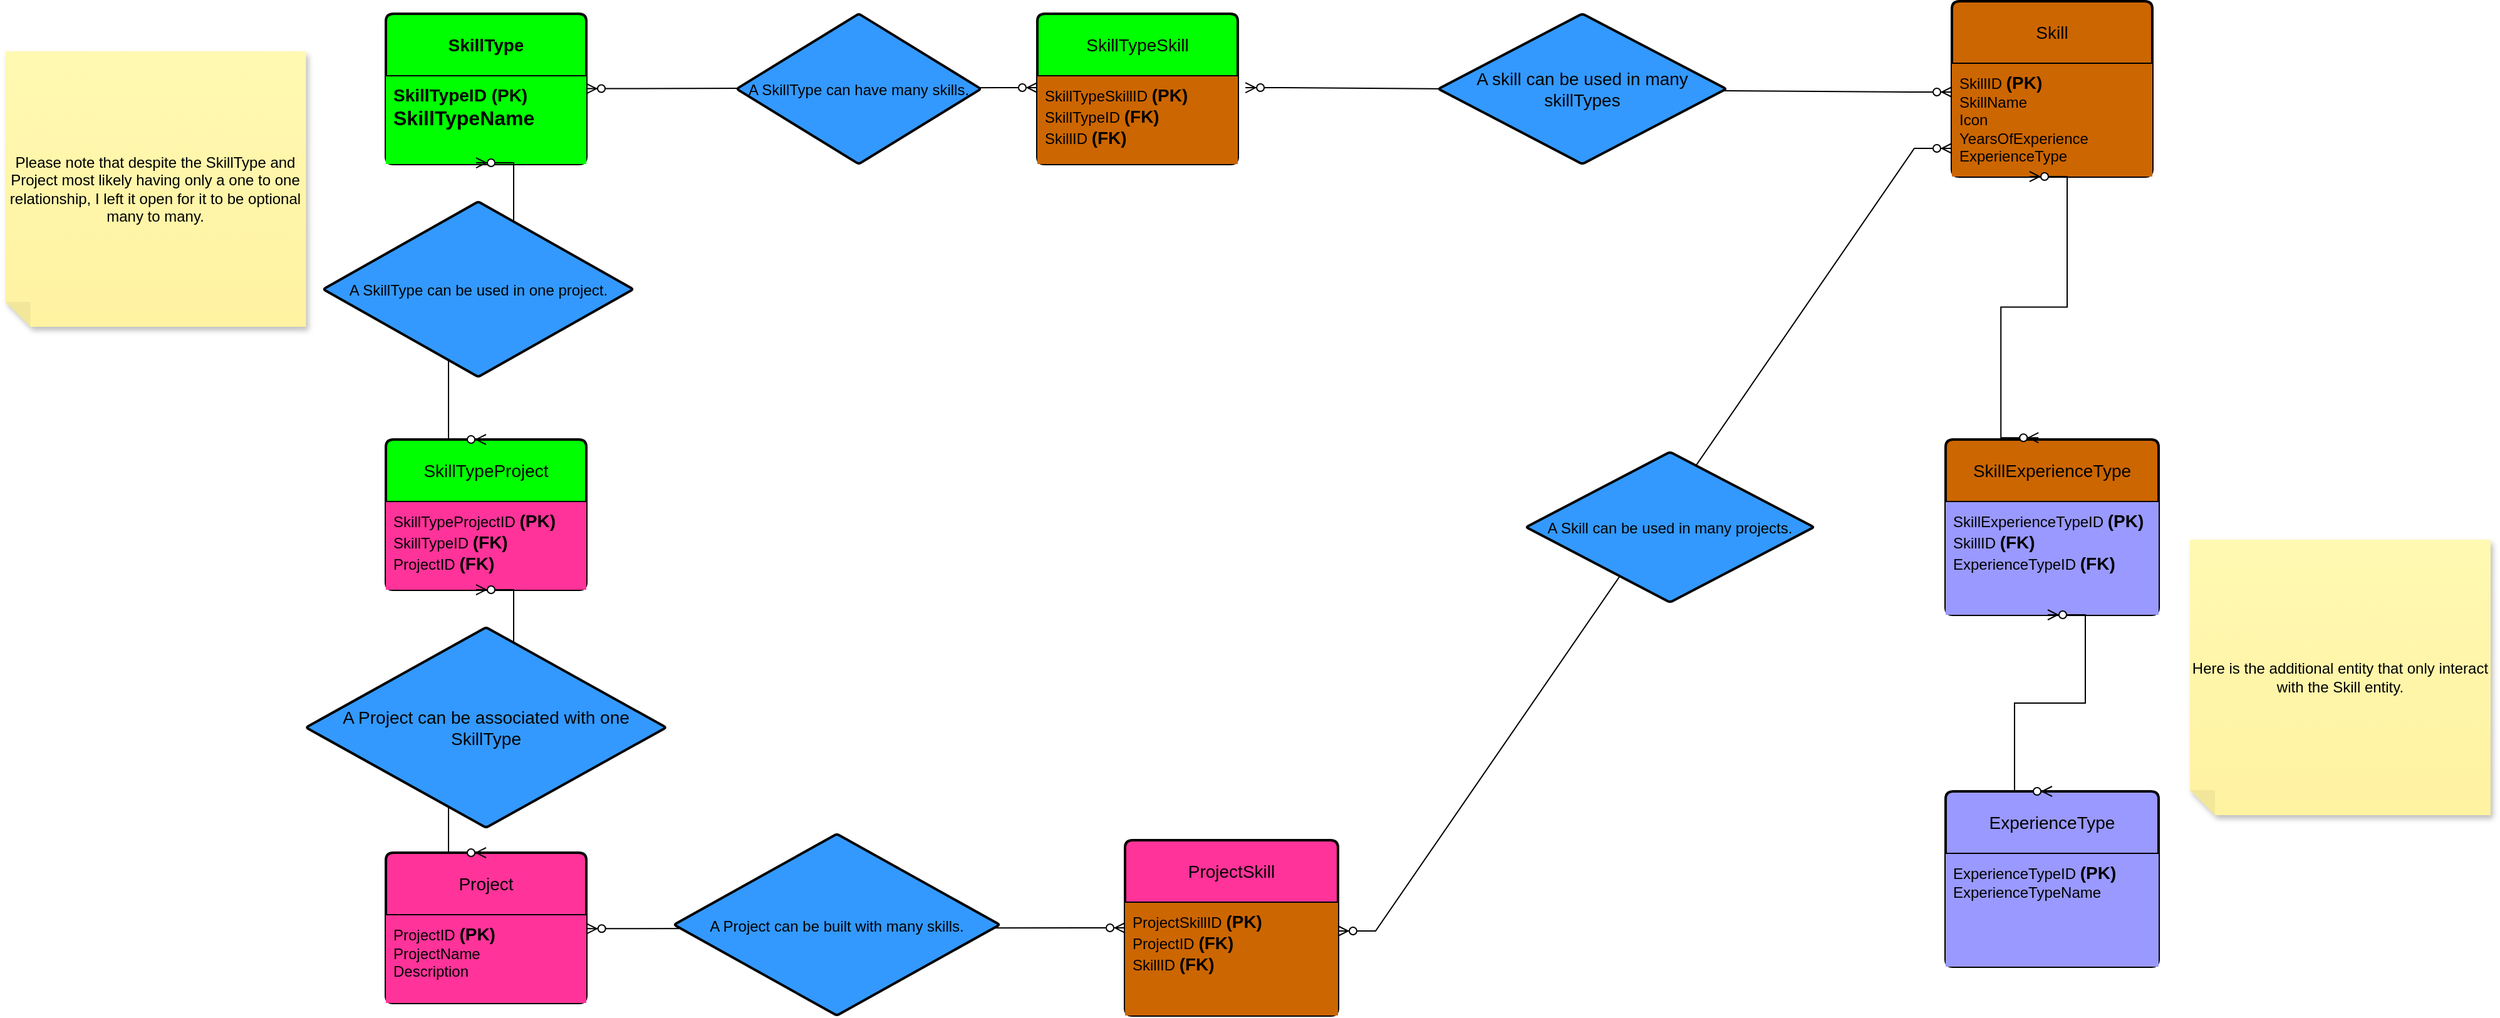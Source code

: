 <mxfile version="24.9.0">
  <diagram id="R2lEEEUBdFMjLlhIrx00" name="ER Diagram">
    <mxGraphModel dx="3601" dy="2231" grid="1" gridSize="10" guides="1" tooltips="1" connect="1" arrows="1" fold="1" page="1" pageScale="1" pageWidth="850" pageHeight="1100" math="0" shadow="0" extFonts="Permanent Marker^https://fonts.googleapis.com/css?family=Permanent+Marker">
      <root>
        <mxCell id="0" />
        <mxCell id="1" parent="0" />
        <mxCell id="2te_wfa_4X3YV4hR2Sw0-1" value="Skill" style="swimlane;childLayout=stackLayout;horizontal=1;startSize=50;horizontalStack=0;rounded=1;fontSize=14;fontStyle=0;strokeWidth=2;resizeParent=0;resizeLast=1;shadow=0;dashed=0;align=center;arcSize=4;whiteSpace=wrap;html=1;fillColor=#CC6600;" parent="1" vertex="1">
          <mxGeometry x="1260" y="50" width="160" height="140" as="geometry" />
        </mxCell>
        <mxCell id="2te_wfa_4X3YV4hR2Sw0-2" value="SkillID&amp;nbsp;&lt;b&gt;&lt;font style=&quot;font-size: 14px;&quot;&gt;(PK)&lt;/font&gt;&lt;/b&gt;&lt;div&gt;SkillName&lt;/div&gt;&lt;div&gt;Icon&lt;/div&gt;&lt;div&gt;YearsOfExperience&lt;/div&gt;&lt;div&gt;ExperienceType&lt;/div&gt;" style="align=left;strokeColor=none;fillColor=#CC6600;spacingLeft=4;fontSize=12;verticalAlign=top;resizable=0;rotatable=0;part=1;html=1;" parent="2te_wfa_4X3YV4hR2Sw0-1" vertex="1">
          <mxGeometry y="50" width="160" height="90" as="geometry" />
        </mxCell>
        <mxCell id="2te_wfa_4X3YV4hR2Sw0-3" value="ProjectSkill" style="swimlane;childLayout=stackLayout;horizontal=1;startSize=50;horizontalStack=0;rounded=1;fontSize=14;fontStyle=0;strokeWidth=2;resizeParent=0;resizeLast=1;shadow=0;dashed=0;align=center;arcSize=4;whiteSpace=wrap;html=1;fillColor=#FF3399;" parent="1" vertex="1">
          <mxGeometry x="600" y="720" width="170" height="140" as="geometry" />
        </mxCell>
        <mxCell id="2te_wfa_4X3YV4hR2Sw0-4" value="ProjectSkillID&amp;nbsp;&lt;b&gt;&lt;font style=&quot;font-size: 14px;&quot;&gt;(PK)&lt;/font&gt;&lt;/b&gt;&lt;div&gt;ProjectID&amp;nbsp;&lt;b style=&quot;background-color: initial;&quot;&gt;&lt;font style=&quot;font-size: 14px;&quot;&gt;(FK)&lt;/font&gt;&lt;/b&gt;&lt;/div&gt;&lt;div&gt;SkillID&amp;nbsp;&lt;b style=&quot;background-color: initial;&quot;&gt;&lt;font style=&quot;font-size: 14px;&quot;&gt;(FK)&lt;/font&gt;&lt;/b&gt;&lt;/div&gt;" style="align=left;strokeColor=none;fillColor=#CC6600;spacingLeft=4;fontSize=12;verticalAlign=top;resizable=1;rotatable=0;part=1;html=1;" parent="2te_wfa_4X3YV4hR2Sw0-3" vertex="1">
          <mxGeometry y="50" width="170" height="90" as="geometry" />
        </mxCell>
        <mxCell id="2te_wfa_4X3YV4hR2Sw0-5" value="" style="edgeStyle=entityRelationEdgeStyle;fontSize=12;html=1;endArrow=ERzeroToMany;endFill=1;startArrow=ERzeroToMany;rounded=0;entryX=0;entryY=0.25;entryDx=0;entryDy=0;exitX=1.038;exitY=0.129;exitDx=0;exitDy=0;exitPerimeter=0;" parent="1" source="2te_wfa_4X3YV4hR2Sw0-15" target="2te_wfa_4X3YV4hR2Sw0-2" edge="1">
          <mxGeometry width="100" height="100" relative="1" as="geometry">
            <mxPoint x="850" y="123" as="sourcePoint" />
            <mxPoint x="230" y="590" as="targetPoint" />
            <Array as="points">
              <mxPoint x="60" y="530" />
            </Array>
          </mxGeometry>
        </mxCell>
        <mxCell id="2te_wfa_4X3YV4hR2Sw0-10" value="Project" style="swimlane;childLayout=stackLayout;horizontal=1;startSize=50;horizontalStack=0;rounded=1;fontSize=14;fontStyle=0;strokeWidth=2;resizeParent=0;resizeLast=1;shadow=0;dashed=0;align=center;arcSize=4;whiteSpace=wrap;html=1;fillColor=#FF3399;" parent="1" vertex="1">
          <mxGeometry x="10" y="730" width="160" height="120" as="geometry" />
        </mxCell>
        <mxCell id="2te_wfa_4X3YV4hR2Sw0-11" value="ProjectID&amp;nbsp;&lt;b&gt;&lt;font style=&quot;font-size: 14px;&quot;&gt;(PK)&lt;/font&gt;&lt;/b&gt;&lt;div&gt;ProjectName&lt;/div&gt;&lt;div&gt;Description&lt;/div&gt;&lt;div&gt;&lt;br&gt;&lt;/div&gt;" style="align=left;strokeColor=none;fillColor=#FF3399;spacingLeft=4;fontSize=12;verticalAlign=top;resizable=0;rotatable=0;part=1;html=1;" parent="2te_wfa_4X3YV4hR2Sw0-10" vertex="1">
          <mxGeometry y="50" width="160" height="70" as="geometry" />
        </mxCell>
        <mxCell id="2te_wfa_4X3YV4hR2Sw0-14" value="SkillTypeSkill" style="swimlane;childLayout=stackLayout;horizontal=1;startSize=50;horizontalStack=0;rounded=1;fontSize=14;fontStyle=0;strokeWidth=2;resizeParent=0;resizeLast=1;shadow=0;dashed=0;align=center;arcSize=4;whiteSpace=wrap;html=1;fillColor=#00FF00;" parent="1" vertex="1">
          <mxGeometry x="530" y="60" width="160" height="120" as="geometry" />
        </mxCell>
        <mxCell id="2te_wfa_4X3YV4hR2Sw0-15" value="SkillTypeSkillID&amp;nbsp;&lt;b&gt;&lt;font style=&quot;font-size: 14px;&quot;&gt;(PK)&lt;/font&gt;&lt;/b&gt;&lt;div&gt;SkillTypeID&amp;nbsp;&lt;b style=&quot;background-color: initial;&quot;&gt;&lt;font style=&quot;font-size: 14px;&quot;&gt;(FK)&lt;/font&gt;&lt;/b&gt;&lt;/div&gt;&lt;div&gt;SkillID&amp;nbsp;&lt;b style=&quot;background-color: initial;&quot;&gt;&lt;font style=&quot;font-size: 14px;&quot;&gt;(FK)&lt;/font&gt;&lt;/b&gt;&lt;/div&gt;" style="align=left;strokeColor=none;fillColor=#CC6600;spacingLeft=4;fontSize=12;verticalAlign=top;resizable=0;rotatable=0;part=1;html=1;" parent="2te_wfa_4X3YV4hR2Sw0-14" vertex="1">
          <mxGeometry y="50" width="160" height="70" as="geometry" />
        </mxCell>
        <mxCell id="2te_wfa_4X3YV4hR2Sw0-19" value="" style="edgeStyle=entityRelationEdgeStyle;fontSize=12;html=1;endArrow=ERzeroToMany;endFill=1;startArrow=ERzeroToMany;rounded=0;" parent="1" edge="1">
          <mxGeometry width="100" height="100" relative="1" as="geometry">
            <mxPoint x="170" y="119.76" as="sourcePoint" />
            <mxPoint x="530" y="119" as="targetPoint" />
            <Array as="points">
              <mxPoint x="-555" y="508.76" />
            </Array>
          </mxGeometry>
        </mxCell>
        <mxCell id="2te_wfa_4X3YV4hR2Sw0-20" value="&lt;b&gt;&lt;font style=&quot;font-size: 14px;&quot;&gt;SkillType&lt;/font&gt;&lt;/b&gt;" style="swimlane;childLayout=stackLayout;horizontal=1;startSize=50;horizontalStack=0;rounded=1;fontSize=14;fontStyle=0;strokeWidth=2;resizeParent=0;resizeLast=1;shadow=0;dashed=0;align=center;arcSize=4;whiteSpace=wrap;html=1;fillColor=#00FF00;" parent="1" vertex="1">
          <mxGeometry x="10" y="60" width="160" height="120" as="geometry" />
        </mxCell>
        <mxCell id="2te_wfa_4X3YV4hR2Sw0-21" value="&lt;b&gt;&lt;font style=&quot;font-size: 14px;&quot;&gt;SkillTypeID (PK)&lt;/font&gt;&lt;/b&gt;&lt;div&gt;&lt;b&gt;&lt;font size=&quot;3&quot;&gt;SkillTypeName&lt;/font&gt;&lt;/b&gt;&lt;/div&gt;" style="align=left;strokeColor=none;fillColor=#00FF00;spacingLeft=4;fontSize=12;verticalAlign=top;resizable=0;rotatable=0;part=1;html=1;" parent="2te_wfa_4X3YV4hR2Sw0-20" vertex="1">
          <mxGeometry y="50" width="160" height="70" as="geometry" />
        </mxCell>
        <mxCell id="2te_wfa_4X3YV4hR2Sw0-34" value="" style="edgeStyle=entityRelationEdgeStyle;fontSize=12;html=1;endArrow=ERzeroToMany;endFill=1;startArrow=ERzeroToMany;rounded=0;exitX=1.002;exitY=0.152;exitDx=0;exitDy=0;exitPerimeter=0;" parent="1" source="2te_wfa_4X3YV4hR2Sw0-11" edge="1">
          <mxGeometry width="100" height="100" relative="1" as="geometry">
            <mxPoint x="190" y="789.47" as="sourcePoint" />
            <mxPoint x="600" y="790" as="targetPoint" />
            <Array as="points">
              <mxPoint x="-535" y="1178.47" />
            </Array>
          </mxGeometry>
        </mxCell>
        <mxCell id="2te_wfa_4X3YV4hR2Sw0-33" value="&lt;font style=&quot;font-size: 12px;&quot;&gt;A SkillType can have many skills.&lt;/font&gt;" style="rhombus;whiteSpace=wrap;html=1;fontSize=14;fontStyle=0;startSize=50;rounded=1;strokeWidth=2;shadow=0;dashed=0;arcSize=4;fillColor=#3399FF;" parent="1" vertex="1">
          <mxGeometry x="290" y="60" width="195" height="120" as="geometry" />
        </mxCell>
        <mxCell id="2te_wfa_4X3YV4hR2Sw0-35" value="SkillTypeProject" style="swimlane;childLayout=stackLayout;horizontal=1;startSize=50;horizontalStack=0;rounded=1;fontSize=14;fontStyle=0;strokeWidth=2;resizeParent=0;resizeLast=1;shadow=0;dashed=0;align=center;arcSize=4;whiteSpace=wrap;html=1;fillColor=#00FF00;" parent="1" vertex="1">
          <mxGeometry x="10" y="400" width="160" height="120" as="geometry" />
        </mxCell>
        <mxCell id="2te_wfa_4X3YV4hR2Sw0-36" value="SkillTypeProjectID&amp;nbsp;&lt;b&gt;&lt;font style=&quot;font-size: 14px;&quot;&gt;(PK)&lt;/font&gt;&lt;/b&gt;&lt;div&gt;SkillTypeID&amp;nbsp;&lt;b style=&quot;background-color: initial;&quot;&gt;&lt;font style=&quot;font-size: 14px;&quot;&gt;(FK)&lt;/font&gt;&lt;/b&gt;&lt;/div&gt;&lt;div&gt;ProjectID&amp;nbsp;&lt;b style=&quot;background-color: initial;&quot;&gt;&lt;font style=&quot;font-size: 14px;&quot;&gt;(FK)&lt;/font&gt;&lt;/b&gt;&lt;/div&gt;" style="align=left;strokeColor=none;fillColor=#FF3399;spacingLeft=4;fontSize=12;verticalAlign=top;resizable=0;rotatable=0;part=1;html=1;" parent="2te_wfa_4X3YV4hR2Sw0-35" vertex="1">
          <mxGeometry y="50" width="160" height="70" as="geometry" />
        </mxCell>
        <mxCell id="2te_wfa_4X3YV4hR2Sw0-38" value="" style="edgeStyle=entityRelationEdgeStyle;fontSize=12;html=1;endArrow=ERzeroToMany;endFill=1;startArrow=ERzeroToMany;rounded=0;entryX=0;entryY=0.75;entryDx=0;entryDy=0;exitX=1;exitY=0.25;exitDx=0;exitDy=0;" parent="1" source="2te_wfa_4X3YV4hR2Sw0-4" target="2te_wfa_4X3YV4hR2Sw0-2" edge="1">
          <mxGeometry width="100" height="100" relative="1" as="geometry">
            <mxPoint x="828" y="801" as="sourcePoint" />
            <mxPoint x="1130" y="700" as="targetPoint" />
            <Array as="points">
              <mxPoint x="780" y="790" />
              <mxPoint x="1120" y="640" />
            </Array>
          </mxGeometry>
        </mxCell>
        <mxCell id="2te_wfa_4X3YV4hR2Sw0-30" value="A skill can be used in many skillTypes" style="rhombus;whiteSpace=wrap;html=1;fontSize=14;fontStyle=0;startSize=50;rounded=1;strokeWidth=2;shadow=0;dashed=0;arcSize=4;resize=1;fillColor=#3399FF;" parent="1" vertex="1">
          <mxGeometry x="850" y="60" width="230" height="120" as="geometry" />
        </mxCell>
        <mxCell id="2te_wfa_4X3YV4hR2Sw0-8" value="&lt;font style=&quot;font-size: 12px;&quot;&gt;A Project can be built with many skills.&lt;/font&gt;" style="rhombus;whiteSpace=wrap;html=1;fontSize=14;fontStyle=0;startSize=50;rounded=1;strokeWidth=2;shadow=0;dashed=0;arcSize=4;fillColor=#3399FF;" parent="1" vertex="1">
          <mxGeometry x="240" y="715" width="260" height="145" as="geometry" />
        </mxCell>
        <mxCell id="2te_wfa_4X3YV4hR2Sw0-6" value="&lt;font style=&quot;font-size: 12px;&quot;&gt;A Skill can be used in many projects.&lt;/font&gt;" style="rhombus;whiteSpace=wrap;html=1;fontSize=14;fontStyle=0;startSize=50;rounded=1;strokeWidth=2;shadow=0;dashed=0;arcSize=4;resize=1;fillColor=#3399FF;" parent="1" vertex="1">
          <mxGeometry x="920" y="410" width="230" height="120" as="geometry" />
        </mxCell>
        <mxCell id="2te_wfa_4X3YV4hR2Sw0-44" value="" style="edgeStyle=entityRelationEdgeStyle;fontSize=12;html=1;endArrow=ERzeroToMany;endFill=1;startArrow=ERzeroToMany;rounded=0;exitX=0.45;exitY=0.986;exitDx=0;exitDy=0;exitPerimeter=0;entryX=0.5;entryY=0;entryDx=0;entryDy=0;" parent="1" source="2te_wfa_4X3YV4hR2Sw0-21" target="2te_wfa_4X3YV4hR2Sw0-35" edge="1">
          <mxGeometry width="100" height="100" relative="1" as="geometry">
            <mxPoint x="290" y="370.76" as="sourcePoint" />
            <mxPoint x="650" y="370" as="targetPoint" />
            <Array as="points">
              <mxPoint x="-435" y="759.76" />
            </Array>
          </mxGeometry>
        </mxCell>
        <mxCell id="2te_wfa_4X3YV4hR2Sw0-41" value="&lt;font style=&quot;font-size: 12px;&quot;&gt;A SkillType can be used in one project.&lt;/font&gt;" style="rhombus;whiteSpace=wrap;html=1;fontSize=14;fontStyle=0;startSize=50;rounded=1;strokeWidth=2;shadow=0;dashed=0;arcSize=4;fillColor=#3399FF;" parent="1" vertex="1">
          <mxGeometry x="-40" y="210" width="247.5" height="140" as="geometry" />
        </mxCell>
        <mxCell id="2te_wfa_4X3YV4hR2Sw0-45" value="" style="edgeStyle=entityRelationEdgeStyle;fontSize=12;html=1;endArrow=ERzeroToMany;endFill=1;startArrow=ERzeroToMany;rounded=0;exitX=0.45;exitY=0.986;exitDx=0;exitDy=0;exitPerimeter=0;" parent="1" edge="1">
          <mxGeometry width="100" height="100" relative="1" as="geometry">
            <mxPoint x="82" y="520" as="sourcePoint" />
            <mxPoint x="90" y="730" as="targetPoint" />
            <Array as="points">
              <mxPoint x="-435" y="1100.76" />
            </Array>
          </mxGeometry>
        </mxCell>
        <mxCell id="2te_wfa_4X3YV4hR2Sw0-42" value="A Project can be associated with one SkillType" style="rhombus;whiteSpace=wrap;html=1;fontSize=14;fontStyle=0;startSize=50;rounded=1;strokeWidth=2;shadow=0;dashed=0;arcSize=4;fillColor=#3399FF;" parent="1" vertex="1">
          <mxGeometry x="-53.75" y="550" width="287.5" height="160" as="geometry" />
        </mxCell>
        <mxCell id="2te_wfa_4X3YV4hR2Sw0-48" value="Please note that despite the SkillType and Project most likely having only a one to one relationship, I left it open for it to be optional many to many." style="shape=note;whiteSpace=wrap;html=1;backgroundOutline=1;fontColor=#000000;darkOpacity=0.05;fillColor=#FFF9B2;strokeColor=none;fillStyle=solid;direction=west;gradientDirection=north;gradientColor=#FFF2A1;shadow=1;size=20;pointerEvents=1;" parent="1" vertex="1">
          <mxGeometry x="-293.75" y="90" width="240" height="220" as="geometry" />
        </mxCell>
        <mxCell id="E1TpHn2PlvXWTSZgjYdX-1" value="SkillExperienceType" style="swimlane;childLayout=stackLayout;horizontal=1;startSize=50;horizontalStack=0;rounded=1;fontSize=14;fontStyle=0;strokeWidth=2;resizeParent=0;resizeLast=1;shadow=0;dashed=0;align=center;arcSize=4;whiteSpace=wrap;html=1;fillColor=#CC6600;" parent="1" vertex="1">
          <mxGeometry x="1255" y="400" width="170" height="140" as="geometry" />
        </mxCell>
        <mxCell id="E1TpHn2PlvXWTSZgjYdX-2" value="SkillExperienceTypeID&amp;nbsp;&lt;b&gt;&lt;font style=&quot;font-size: 14px;&quot;&gt;(PK)&lt;/font&gt;&lt;/b&gt;&lt;div&gt;SkillID&amp;nbsp;&lt;b style=&quot;background-color: initial;&quot;&gt;&lt;font style=&quot;font-size: 14px;&quot;&gt;(FK)&lt;/font&gt;&lt;/b&gt;&lt;/div&gt;&lt;div&gt;ExperienceTypeID&amp;nbsp;&lt;b style=&quot;background-color: initial;&quot;&gt;&lt;font style=&quot;font-size: 14px;&quot;&gt;(FK)&lt;/font&gt;&lt;/b&gt;&lt;br&gt;&lt;div&gt;&lt;br&gt;&lt;/div&gt;&lt;/div&gt;" style="align=left;strokeColor=none;fillColor=#9999FF;spacingLeft=4;fontSize=12;verticalAlign=top;resizable=1;rotatable=0;part=1;html=1;" parent="E1TpHn2PlvXWTSZgjYdX-1" vertex="1">
          <mxGeometry y="50" width="170" height="90" as="geometry" />
        </mxCell>
        <mxCell id="E1TpHn2PlvXWTSZgjYdX-5" value="ExperienceType" style="swimlane;childLayout=stackLayout;horizontal=1;startSize=50;horizontalStack=0;rounded=1;fontSize=14;fontStyle=0;strokeWidth=2;resizeParent=0;resizeLast=1;shadow=0;dashed=0;align=center;arcSize=4;whiteSpace=wrap;html=1;fillColor=#9999FF;" parent="1" vertex="1">
          <mxGeometry x="1255" y="681" width="170" height="140" as="geometry" />
        </mxCell>
        <mxCell id="E1TpHn2PlvXWTSZgjYdX-6" value="&lt;div&gt;&lt;div&gt;ExperienceTypeID&amp;nbsp;&lt;b style=&quot;background-color: initial;&quot;&gt;&lt;font style=&quot;font-size: 14px;&quot;&gt;(PK)&lt;/font&gt;&lt;/b&gt;&lt;/div&gt;&lt;/div&gt;&lt;div&gt;ExperienceTypeName&lt;/div&gt;" style="align=left;strokeColor=none;fillColor=#9999FF;spacingLeft=4;fontSize=12;verticalAlign=top;resizable=1;rotatable=0;part=1;html=1;" parent="E1TpHn2PlvXWTSZgjYdX-5" vertex="1">
          <mxGeometry y="50" width="170" height="90" as="geometry" />
        </mxCell>
        <mxCell id="E1TpHn2PlvXWTSZgjYdX-7" value="" style="edgeStyle=entityRelationEdgeStyle;fontSize=12;html=1;endArrow=ERzeroToMany;endFill=1;startArrow=ERzeroToMany;rounded=0;exitX=0.45;exitY=0.986;exitDx=0;exitDy=0;exitPerimeter=0;entryX=0.436;entryY=-0.01;entryDx=0;entryDy=0;entryPerimeter=0;" parent="1" target="E1TpHn2PlvXWTSZgjYdX-1" edge="1">
          <mxGeometry width="100" height="100" relative="1" as="geometry">
            <mxPoint x="1322" y="190" as="sourcePoint" />
            <mxPoint x="1330" y="411" as="targetPoint" />
            <Array as="points">
              <mxPoint x="805" y="770.76" />
              <mxPoint x="1330" y="340" />
              <mxPoint x="1370" y="340" />
            </Array>
          </mxGeometry>
        </mxCell>
        <mxCell id="E1TpHn2PlvXWTSZgjYdX-8" value="" style="edgeStyle=entityRelationEdgeStyle;fontSize=12;html=1;endArrow=ERzeroToMany;endFill=1;startArrow=ERzeroToMany;rounded=0;exitX=0.45;exitY=0.986;exitDx=0;exitDy=0;exitPerimeter=0;entryX=0.5;entryY=0;entryDx=0;entryDy=0;" parent="1" target="E1TpHn2PlvXWTSZgjYdX-5" edge="1">
          <mxGeometry width="100" height="100" relative="1" as="geometry">
            <mxPoint x="1336.5" y="540" as="sourcePoint" />
            <mxPoint x="1343.5" y="749" as="targetPoint" />
            <Array as="points">
              <mxPoint x="819.5" y="1120.76" />
              <mxPoint x="1344.5" y="690" />
              <mxPoint x="1384.5" y="690" />
            </Array>
          </mxGeometry>
        </mxCell>
        <mxCell id="Zc9Av4I6HYZdf9Y0DeND-1" value="Here is the additional entity that only interact with the Skill entity." style="shape=note;whiteSpace=wrap;html=1;backgroundOutline=1;fontColor=#000000;darkOpacity=0.05;fillColor=#FFF9B2;strokeColor=none;fillStyle=solid;direction=west;gradientDirection=north;gradientColor=#FFF2A1;shadow=1;size=20;pointerEvents=1;" vertex="1" parent="1">
          <mxGeometry x="1450" y="480" width="240" height="220" as="geometry" />
        </mxCell>
      </root>
    </mxGraphModel>
  </diagram>
</mxfile>
